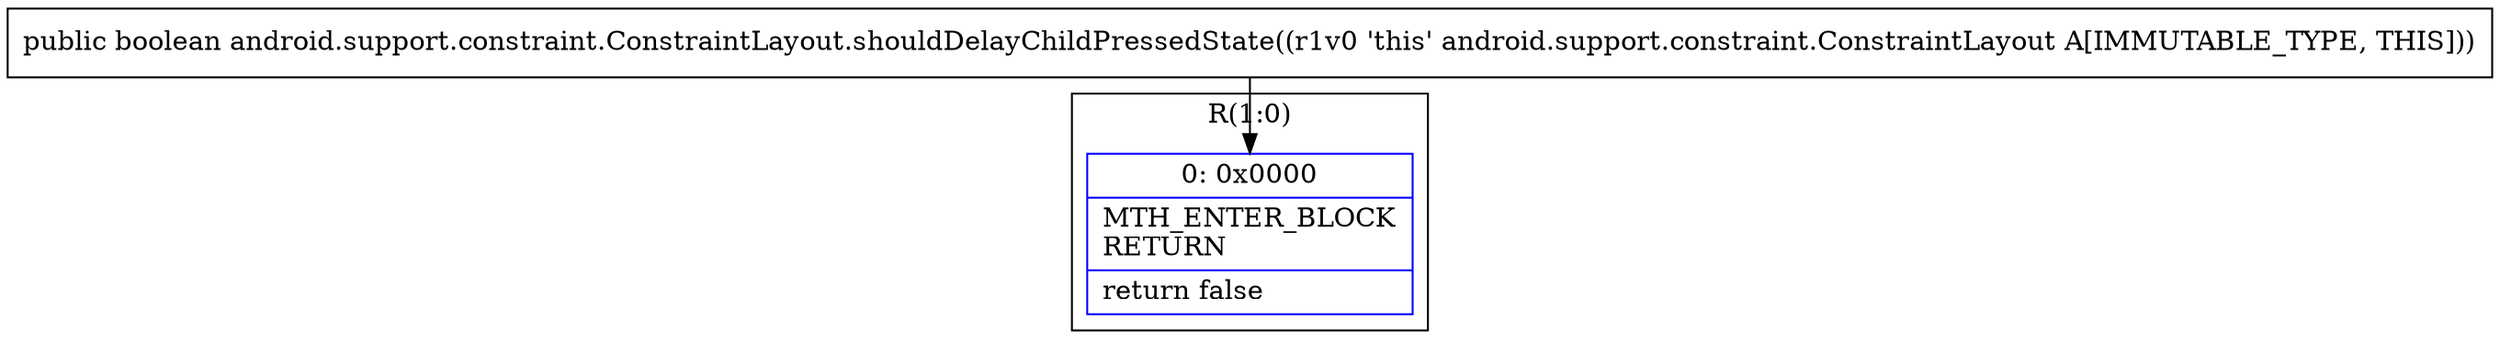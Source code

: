 digraph "CFG forandroid.support.constraint.ConstraintLayout.shouldDelayChildPressedState()Z" {
subgraph cluster_Region_2138059880 {
label = "R(1:0)";
node [shape=record,color=blue];
Node_0 [shape=record,label="{0\:\ 0x0000|MTH_ENTER_BLOCK\lRETURN\l|return false\l}"];
}
MethodNode[shape=record,label="{public boolean android.support.constraint.ConstraintLayout.shouldDelayChildPressedState((r1v0 'this' android.support.constraint.ConstraintLayout A[IMMUTABLE_TYPE, THIS])) }"];
MethodNode -> Node_0;
}

